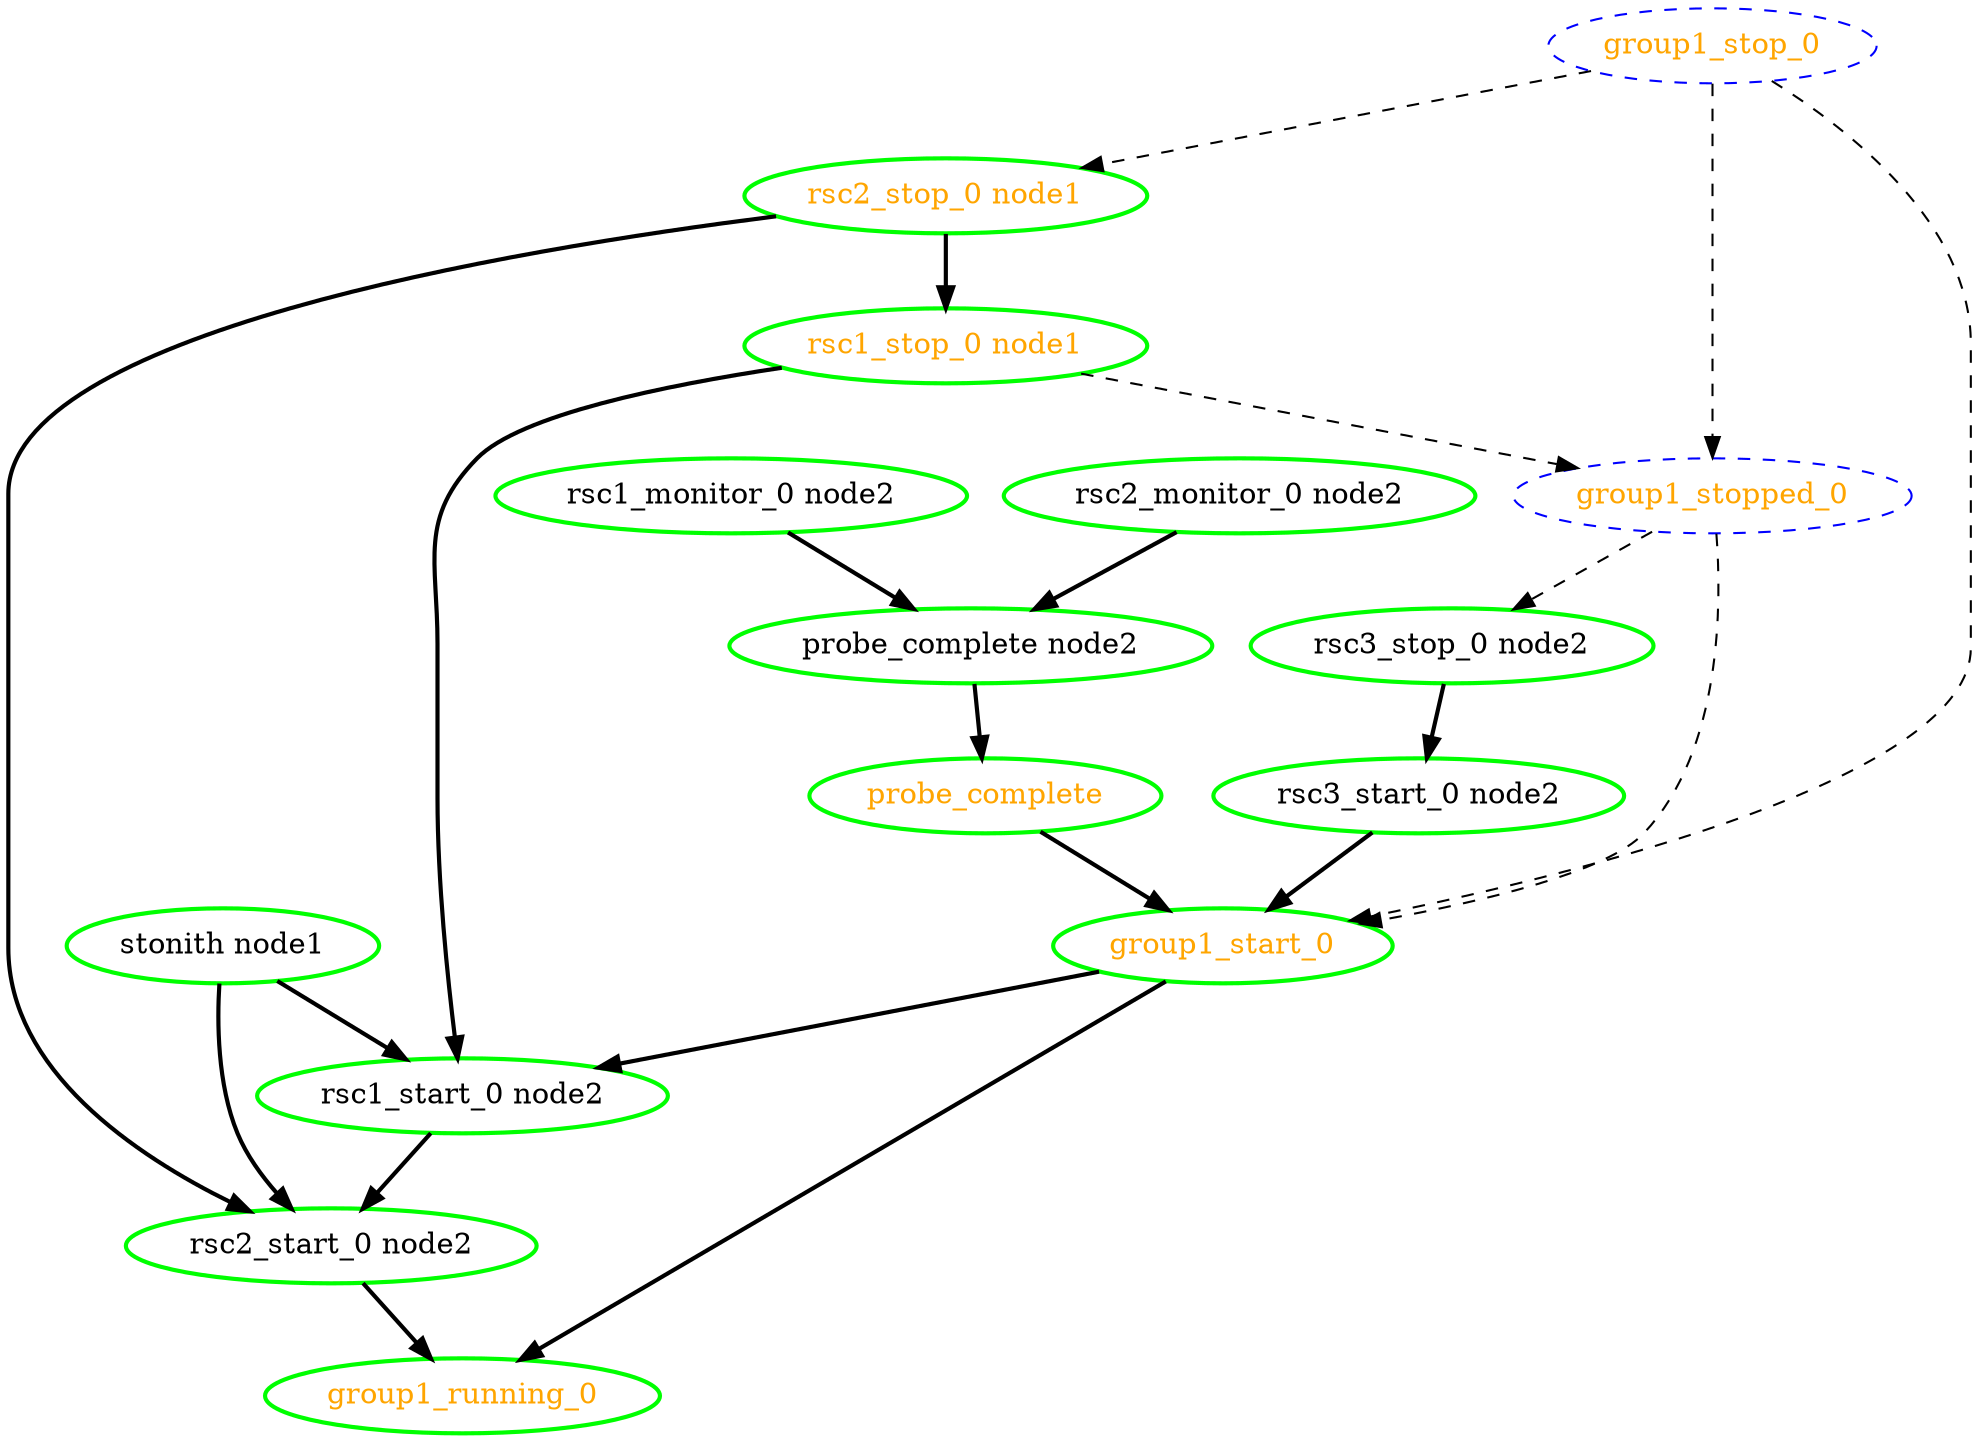 digraph "g" {
	size = "30,30"
"rsc1_stop_0 node1" [ style=bold color="green" fontcolor="orange" ]
"probe_complete" [ style=bold color="green" fontcolor="orange" ]
"probe_complete node2" [ style=bold color="green" fontcolor="black" ]
"rsc1_monitor_0 node2" [ style=bold color="green" fontcolor="black" ]
"rsc2_monitor_0 node2" [ style=bold color="green" fontcolor="black" ]
"rsc1_start_0 node2" [ style=bold color="green" fontcolor="black" ]
"rsc2_stop_0 node1" [ style=bold color="green" fontcolor="orange" ]
"rsc2_start_0 node2" [ style=bold color="green" fontcolor="black" ]
"group1_start_0" [ style=bold color="green" fontcolor="orange" ]
"group1_running_0" [ style=bold color="green" fontcolor="orange" ]
"group1_stop_0" [ style="dashed" color="blue" fontcolor="orange" ]
"group1_stopped_0" [ style="dashed" color="blue" fontcolor="orange" ]
"rsc3_stop_0 node2" [ style=bold color="green" fontcolor="black" ]
"rsc3_start_0 node2" [ style=bold color="green" fontcolor="black" ]
"stonith node1" [ style=bold color="green" fontcolor="black" ]
"rsc2_stop_0 node1" -> "rsc1_stop_0 node1" [ style = bold]
"probe_complete node2" -> "probe_complete" [ style = bold]
"rsc1_monitor_0 node2" -> "probe_complete node2" [ style = bold]
"rsc2_monitor_0 node2" -> "probe_complete node2" [ style = bold]
"rsc1_stop_0 node1" -> "rsc1_start_0 node2" [ style = bold]
"group1_start_0" -> "rsc1_start_0 node2" [ style = bold]
"stonith node1" -> "rsc1_start_0 node2" [ style = bold]
"group1_stop_0" -> "rsc2_stop_0 node1" [ style = dashed]
"rsc1_start_0 node2" -> "rsc2_start_0 node2" [ style = bold]
"rsc2_stop_0 node1" -> "rsc2_start_0 node2" [ style = bold]
"stonith node1" -> "rsc2_start_0 node2" [ style = bold]
"probe_complete" -> "group1_start_0" [ style = bold]
"group1_stop_0" -> "group1_start_0" [ style = dashed]
"group1_stopped_0" -> "group1_start_0" [ style = dashed]
"rsc3_start_0 node2" -> "group1_start_0" [ style = bold]
"rsc2_start_0 node2" -> "group1_running_0" [ style = bold]
"group1_start_0" -> "group1_running_0" [ style = bold]
"group1_stop_0" -> "group1_stopped_0" [ style = dashed]
"rsc1_stop_0 node1" -> "group1_stopped_0" [ style = dashed]
"group1_stopped_0" -> "rsc3_stop_0 node2" [ style = dashed]
"rsc3_stop_0 node2" -> "rsc3_start_0 node2" [ style = bold]
}
